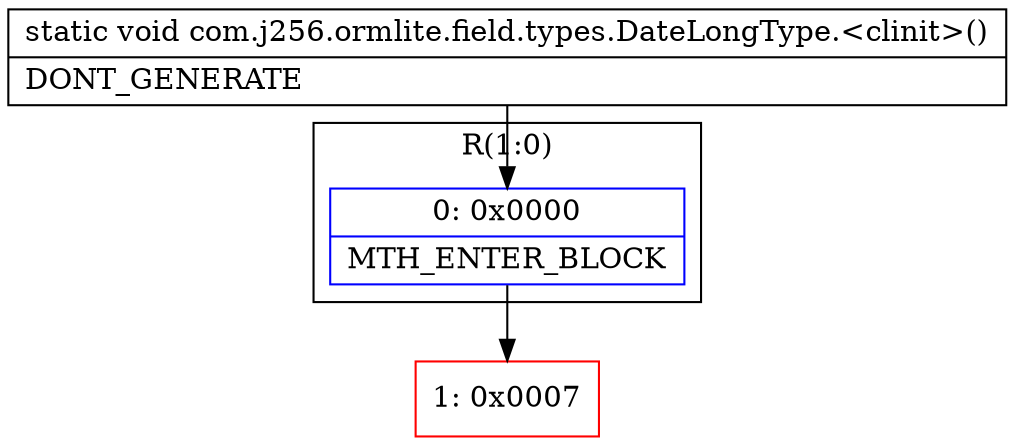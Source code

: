digraph "CFG forcom.j256.ormlite.field.types.DateLongType.\<clinit\>()V" {
subgraph cluster_Region_843344887 {
label = "R(1:0)";
node [shape=record,color=blue];
Node_0 [shape=record,label="{0\:\ 0x0000|MTH_ENTER_BLOCK\l}"];
}
Node_1 [shape=record,color=red,label="{1\:\ 0x0007}"];
MethodNode[shape=record,label="{static void com.j256.ormlite.field.types.DateLongType.\<clinit\>()  | DONT_GENERATE\l}"];
MethodNode -> Node_0;
Node_0 -> Node_1;
}

